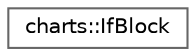 digraph "Graphical Class Hierarchy"
{
 // LATEX_PDF_SIZE
  bgcolor="transparent";
  edge [fontname=Helvetica,fontsize=10,labelfontname=Helvetica,labelfontsize=10];
  node [fontname=Helvetica,fontsize=10,shape=box,height=0.2,width=0.4];
  rankdir="LR";
  Node0 [id="Node000000",label="charts::IfBlock",height=0.2,width=0.4,color="grey40", fillcolor="white", style="filled",URL="$structcharts_1_1IfBlock.html",tooltip=" "];
}
